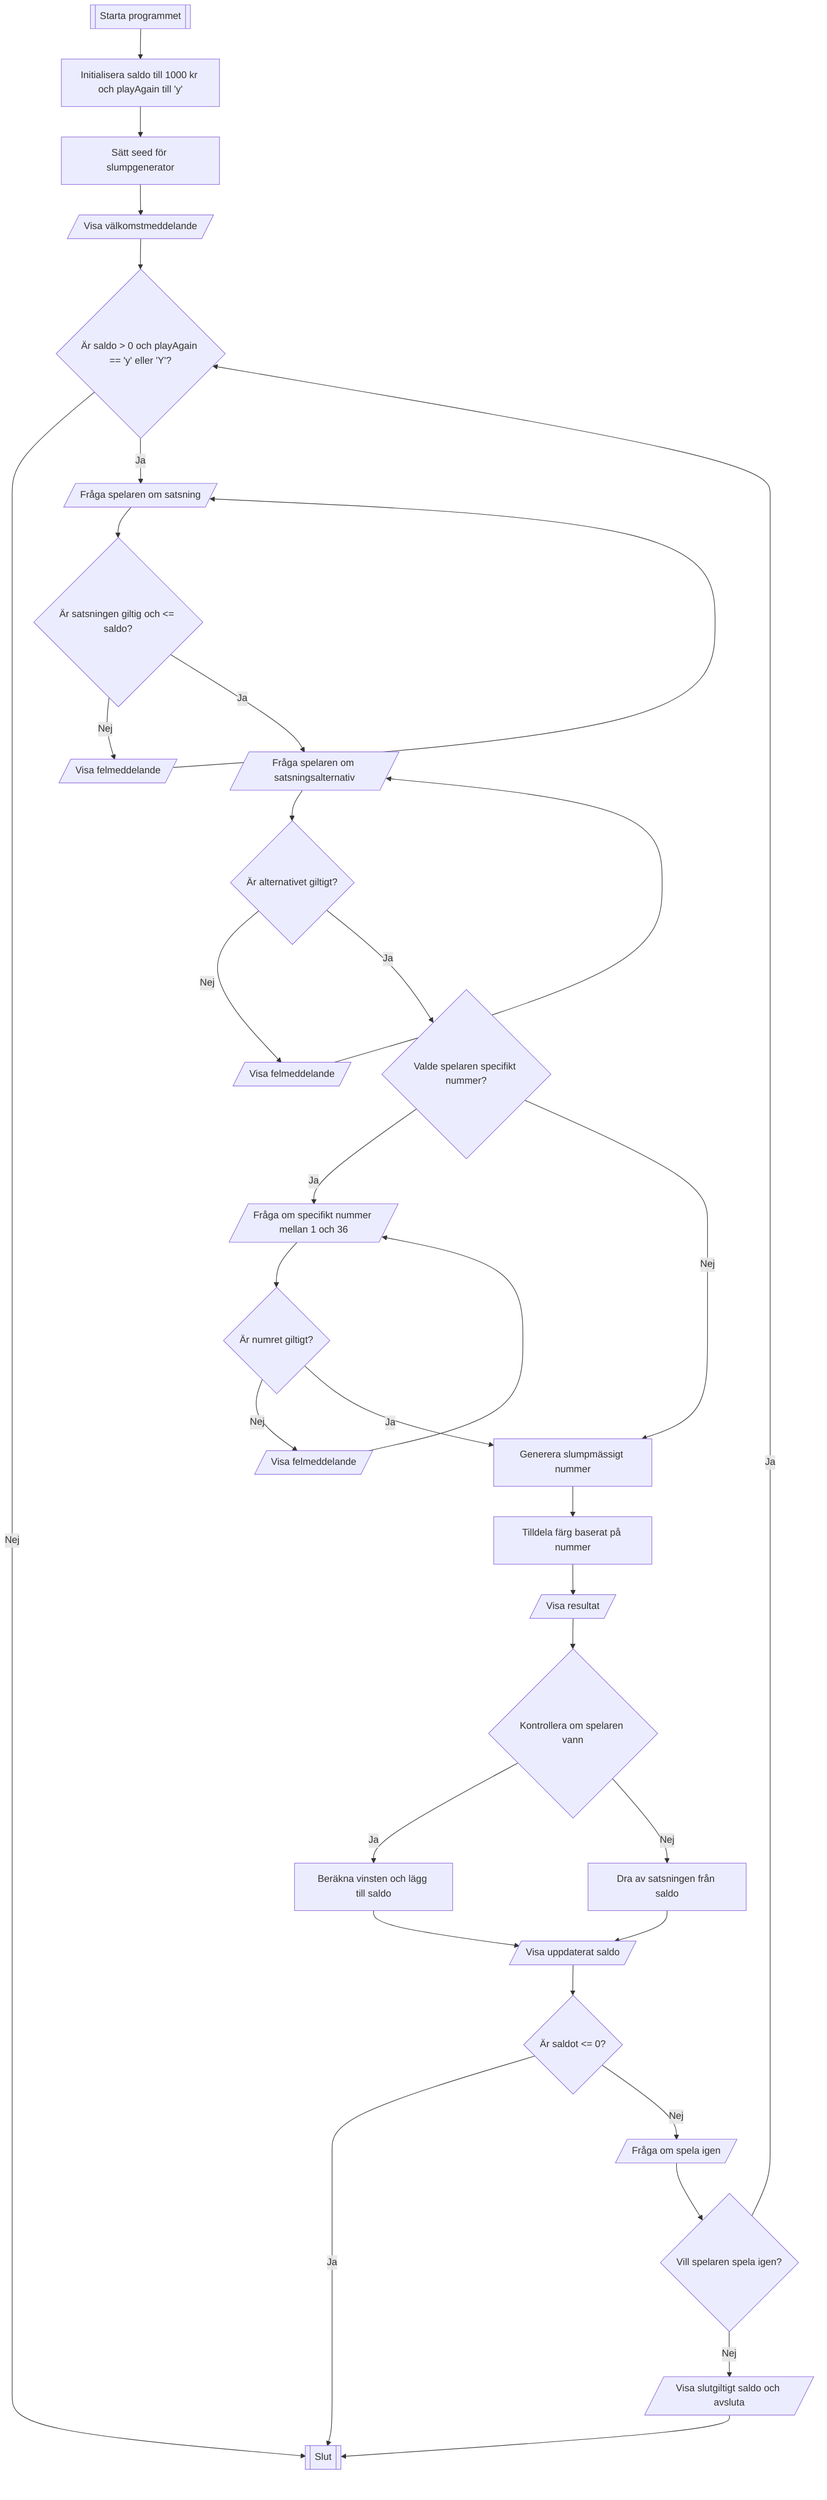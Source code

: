 graph TD
    A[[Starta programmet]] --> B[Initialisera saldo till 1000 kr och playAgain till 'y']
    B --> C[Sätt seed för slumpgenerator]
    C --> D[/Visa välkomstmeddelande/]
    D --> E{Är saldo > 0 och playAgain == 'y' eller 'Y'?}
    E -->|Nej| AC[[Slut]]
    E -->|Ja| G[/Fråga spelaren om satsning/]
    G --> H{Är satsningen giltig och <= saldo?}
    H -->|Nej| I[/Visa felmeddelande/]
    I --> G
    H -->|Ja| J[/Fråga spelaren om satsningsalternativ/]
    J --> K{Är alternativet giltigt?}
    K -->|Nej| L[/Visa felmeddelande/]
    L --> J
    K -->|Ja| M{Valde spelaren specifikt nummer?}
    M -->|Ja| N[/Fråga om specifikt nummer mellan 1 och 36/]
    N --> O{Är numret giltigt?}
    O -->|Nej| P[/Visa felmeddelande/]
    P --> N
    O -->|Ja| Q[Generera slumpmässigt nummer]
    M -->|Nej| Q[Generera slumpmässigt nummer]
    Q --> R[Tilldela färg baserat på nummer]
    R --> S[/Visa resultat/]
    S --> T{Kontrollera om spelaren vann}
    T -->|Ja| U[Beräkna vinsten och lägg till saldo]
    T -->|Nej| V[Dra av satsningen från saldo]
    U --> W[/Visa uppdaterat saldo/]
    V --> W[/Visa uppdaterat saldo/]
    W --> X{Är saldot <= 0?}
    X -->|Ja| AC[[Slut]]
    X -->|Nej| Z[/Fråga om spela igen/]
    Z --> AA{Vill spelaren spela igen?}
    AA -->|Ja| E
    AA -->|Nej| AB[/Visa slutgiltigt saldo och avsluta/]
    AB --> AC[[Slut]]